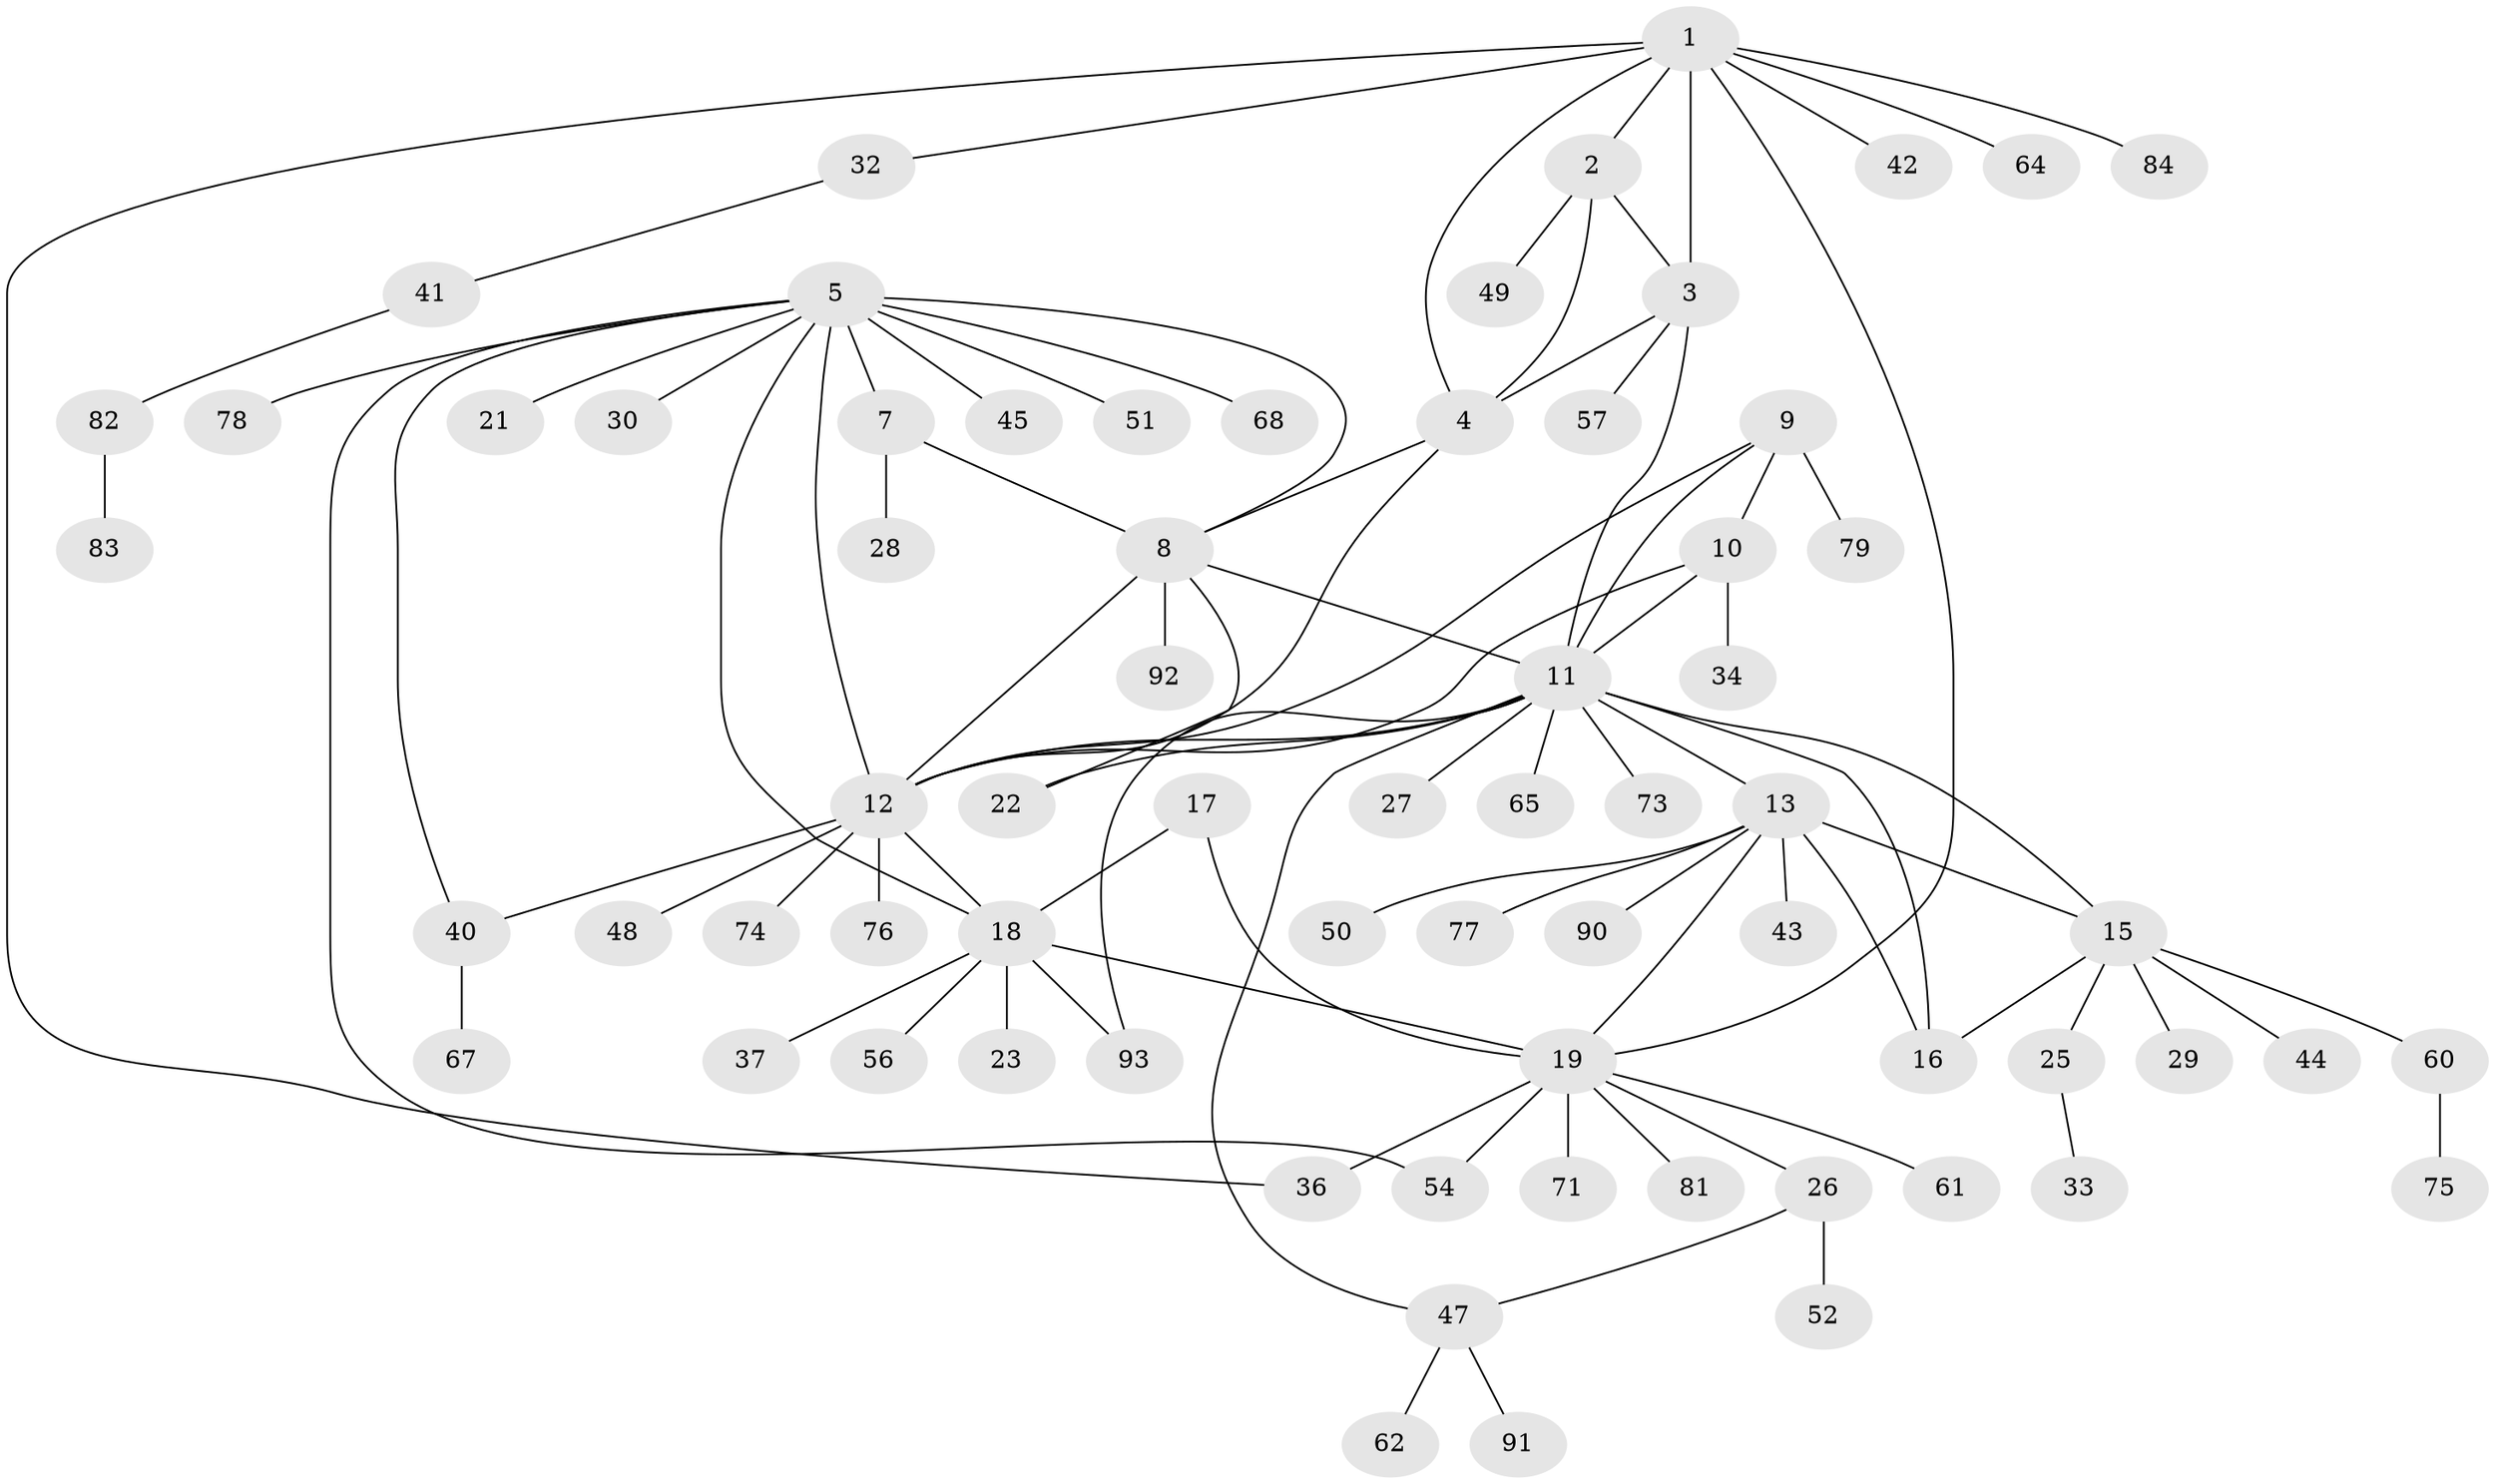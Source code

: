 // Generated by graph-tools (version 1.1) at 2025/24/03/03/25 07:24:13]
// undirected, 69 vertices, 92 edges
graph export_dot {
graph [start="1"]
  node [color=gray90,style=filled];
  1 [super="+70"];
  2 [super="+89"];
  3 [super="+58"];
  4 [super="+85"];
  5 [super="+6"];
  7 [super="+53"];
  8 [super="+31"];
  9 [super="+66"];
  10 [super="+35"];
  11 [super="+14"];
  12 [super="+39"];
  13 [super="+24"];
  15 [super="+46"];
  16;
  17 [super="+87"];
  18 [super="+20"];
  19 [super="+55"];
  21;
  22 [super="+38"];
  23;
  25;
  26;
  27;
  28;
  29;
  30;
  32;
  33;
  34 [super="+80"];
  36;
  37;
  40;
  41 [super="+86"];
  42;
  43;
  44;
  45 [super="+69"];
  47 [super="+59"];
  48 [super="+63"];
  49;
  50;
  51;
  52;
  54;
  56;
  57;
  60 [super="+72"];
  61;
  62;
  64;
  65;
  67;
  68;
  71;
  73;
  74;
  75;
  76;
  77;
  78;
  79 [super="+88"];
  81;
  82;
  83;
  84;
  90;
  91;
  92;
  93;
  1 -- 2;
  1 -- 3;
  1 -- 4;
  1 -- 19;
  1 -- 32;
  1 -- 36;
  1 -- 42;
  1 -- 64;
  1 -- 84;
  2 -- 3;
  2 -- 4;
  2 -- 49;
  3 -- 4;
  3 -- 57;
  3 -- 11;
  4 -- 8;
  4 -- 12;
  5 -- 7 [weight=2];
  5 -- 8 [weight=2];
  5 -- 12;
  5 -- 21;
  5 -- 45;
  5 -- 54;
  5 -- 68;
  5 -- 78;
  5 -- 51;
  5 -- 40;
  5 -- 30;
  5 -- 18;
  7 -- 8;
  7 -- 28;
  8 -- 22;
  8 -- 92;
  8 -- 11;
  8 -- 12;
  9 -- 10;
  9 -- 11;
  9 -- 12;
  9 -- 79;
  10 -- 11;
  10 -- 12;
  10 -- 34;
  11 -- 12;
  11 -- 22;
  11 -- 27;
  11 -- 47;
  11 -- 65;
  11 -- 73;
  11 -- 13;
  11 -- 15;
  11 -- 16;
  11 -- 93;
  12 -- 40;
  12 -- 74;
  12 -- 76;
  12 -- 48;
  12 -- 18;
  13 -- 15;
  13 -- 16;
  13 -- 19;
  13 -- 43;
  13 -- 50;
  13 -- 77;
  13 -- 90;
  15 -- 16;
  15 -- 25;
  15 -- 29;
  15 -- 44;
  15 -- 60;
  17 -- 18 [weight=2];
  17 -- 19;
  18 -- 19 [weight=2];
  18 -- 23;
  18 -- 37;
  18 -- 56;
  18 -- 93;
  19 -- 26;
  19 -- 36;
  19 -- 54;
  19 -- 61;
  19 -- 71;
  19 -- 81;
  25 -- 33;
  26 -- 47;
  26 -- 52;
  32 -- 41;
  40 -- 67;
  41 -- 82;
  47 -- 62;
  47 -- 91;
  60 -- 75;
  82 -- 83;
}
